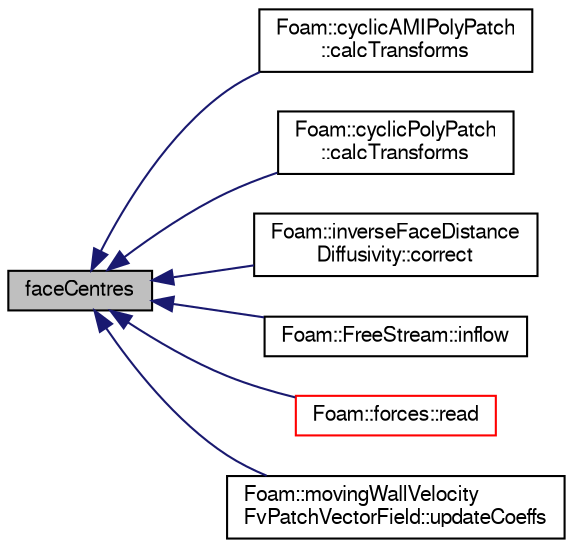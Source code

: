 digraph "faceCentres"
{
  bgcolor="transparent";
  edge [fontname="FreeSans",fontsize="10",labelfontname="FreeSans",labelfontsize="10"];
  node [fontname="FreeSans",fontsize="10",shape=record];
  rankdir="LR";
  Node1 [label="faceCentres",height=0.2,width=0.4,color="black", fillcolor="grey75", style="filled" fontcolor="black"];
  Node1 -> Node2 [dir="back",color="midnightblue",fontsize="10",style="solid",fontname="FreeSans"];
  Node2 [label="Foam::cyclicAMIPolyPatch\l::calcTransforms",height=0.2,width=0.4,color="black",URL="$a00453.html#afb48497736bbafb1fbb000cd218d1779",tooltip="Recalculate the transformation tensors. "];
  Node1 -> Node3 [dir="back",color="midnightblue",fontsize="10",style="solid",fontname="FreeSans"];
  Node3 [label="Foam::cyclicPolyPatch\l::calcTransforms",height=0.2,width=0.4,color="black",URL="$a00463.html#afb48497736bbafb1fbb000cd218d1779",tooltip="Recalculate the transformation tensors. "];
  Node1 -> Node4 [dir="back",color="midnightblue",fontsize="10",style="solid",fontname="FreeSans"];
  Node4 [label="Foam::inverseFaceDistance\lDiffusivity::correct",height=0.2,width=0.4,color="black",URL="$a01132.html#a3ae44b28050c3aa494c1d8e18cf618c1",tooltip="Correct the motion diffusivity. "];
  Node1 -> Node5 [dir="back",color="midnightblue",fontsize="10",style="solid",fontname="FreeSans"];
  Node5 [label="Foam::FreeStream::inflow",height=0.2,width=0.4,color="black",URL="$a00835.html#a84e6a7b742df4fcb240fff3040770a0b",tooltip="Introduce particles. "];
  Node1 -> Node6 [dir="back",color="midnightblue",fontsize="10",style="solid",fontname="FreeSans"];
  Node6 [label="Foam::forces::read",height=0.2,width=0.4,color="red",URL="$a00831.html#aa9b8764750bd9ff67ca32b6551dc7847",tooltip="Read the forces data. "];
  Node1 -> Node7 [dir="back",color="midnightblue",fontsize="10",style="solid",fontname="FreeSans"];
  Node7 [label="Foam::movingWallVelocity\lFvPatchVectorField::updateCoeffs",height=0.2,width=0.4,color="black",URL="$a01492.html#a7e24eafac629d3733181cd942d4c902f",tooltip="Update the coefficients associated with the patch field. "];
}
